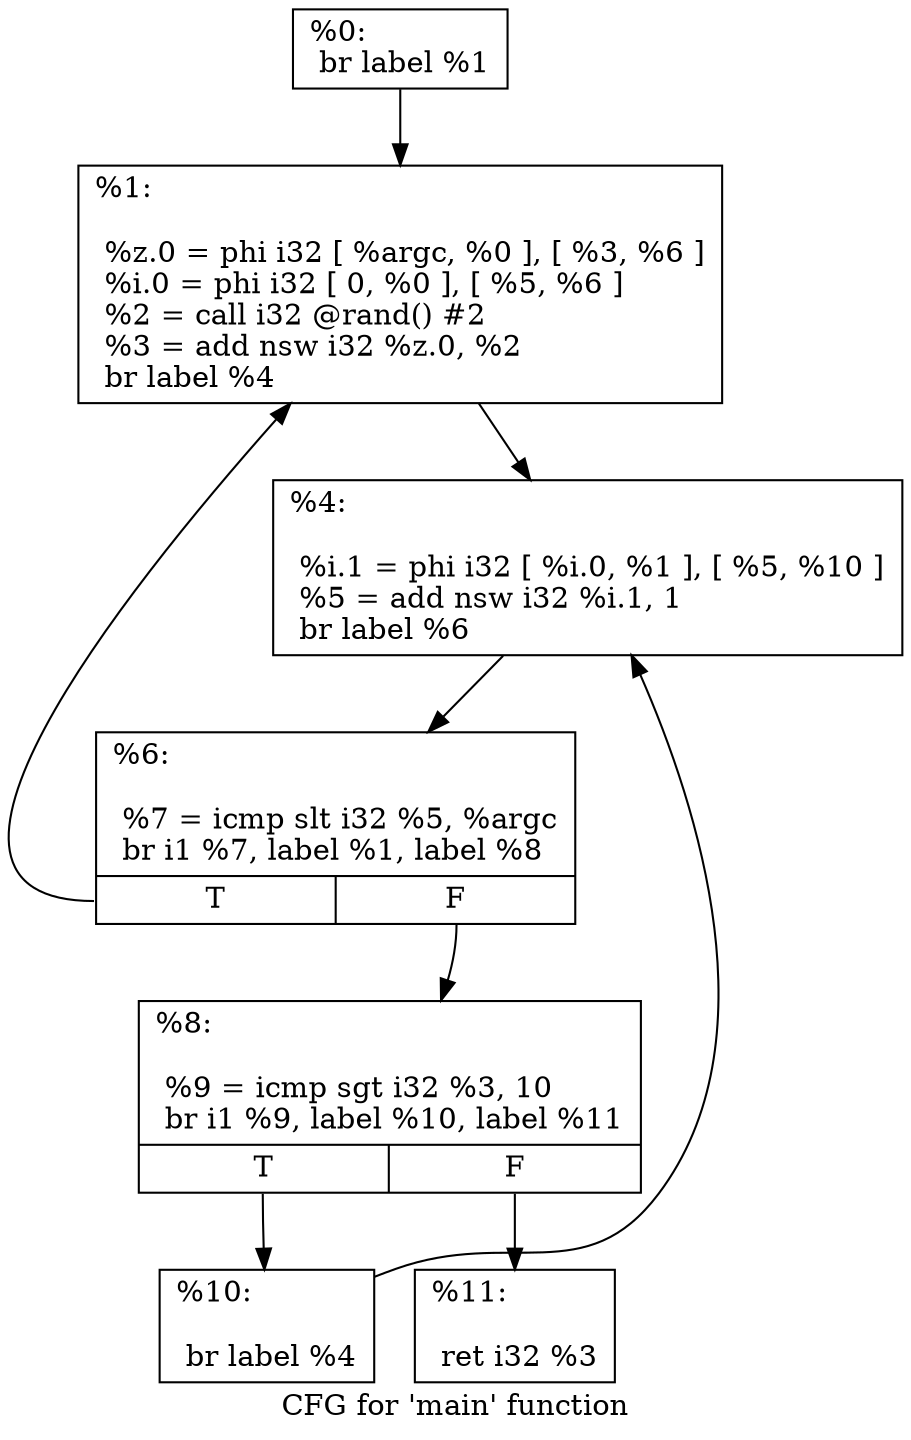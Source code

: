 digraph "CFG for 'main' function" {
	label="CFG for 'main' function";

	Node0x4273960 [shape=record,label="{%0:\l  br label %1\l}"];
	Node0x4273960 -> Node0x4280060;
	Node0x4280060 [shape=record,label="{%1:\l\l  %z.0 = phi i32 [ %argc, %0 ], [ %3, %6 ]\l  %i.0 = phi i32 [ 0, %0 ], [ %5, %6 ]\l  %2 = call i32 @rand() #2\l  %3 = add nsw i32 %z.0, %2\l  br label %4\l}"];
	Node0x4280060 -> Node0x4280d30;
	Node0x4280d30 [shape=record,label="{%4:\l\l  %i.1 = phi i32 [ %i.0, %1 ], [ %5, %10 ]\l  %5 = add nsw i32 %i.1, 1\l  br label %6\l}"];
	Node0x4280d30 -> Node0x4280170;
	Node0x4280170 [shape=record,label="{%6:\l\l  %7 = icmp slt i32 %5, %argc\l  br i1 %7, label %1, label %8\l|{<s0>T|<s1>F}}"];
	Node0x4280170:s0 -> Node0x4280060;
	Node0x4280170:s1 -> Node0x4281090;
	Node0x4281090 [shape=record,label="{%8:\l\l  %9 = icmp sgt i32 %3, 10\l  br i1 %9, label %10, label %11\l|{<s0>T|<s1>F}}"];
	Node0x4281090:s0 -> Node0x4280e30;
	Node0x4281090:s1 -> Node0x4280de0;
	Node0x4280e30 [shape=record,label="{%10:\l\l  br label %4\l}"];
	Node0x4280e30 -> Node0x4280d30;
	Node0x4280de0 [shape=record,label="{%11:\l\l  ret i32 %3\l}"];
}
